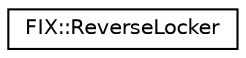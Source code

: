 digraph "Graphical Class Hierarchy"
{
  edge [fontname="Helvetica",fontsize="10",labelfontname="Helvetica",labelfontsize="10"];
  node [fontname="Helvetica",fontsize="10",shape=record];
  rankdir="LR";
  Node0 [label="FIX::ReverseLocker",height=0.2,width=0.4,color="black", fillcolor="white", style="filled",URL="$class_f_i_x_1_1_reverse_locker.html",tooltip="Does the opposite of the Locker to ensure mutex ends up in a locked state. "];
}
